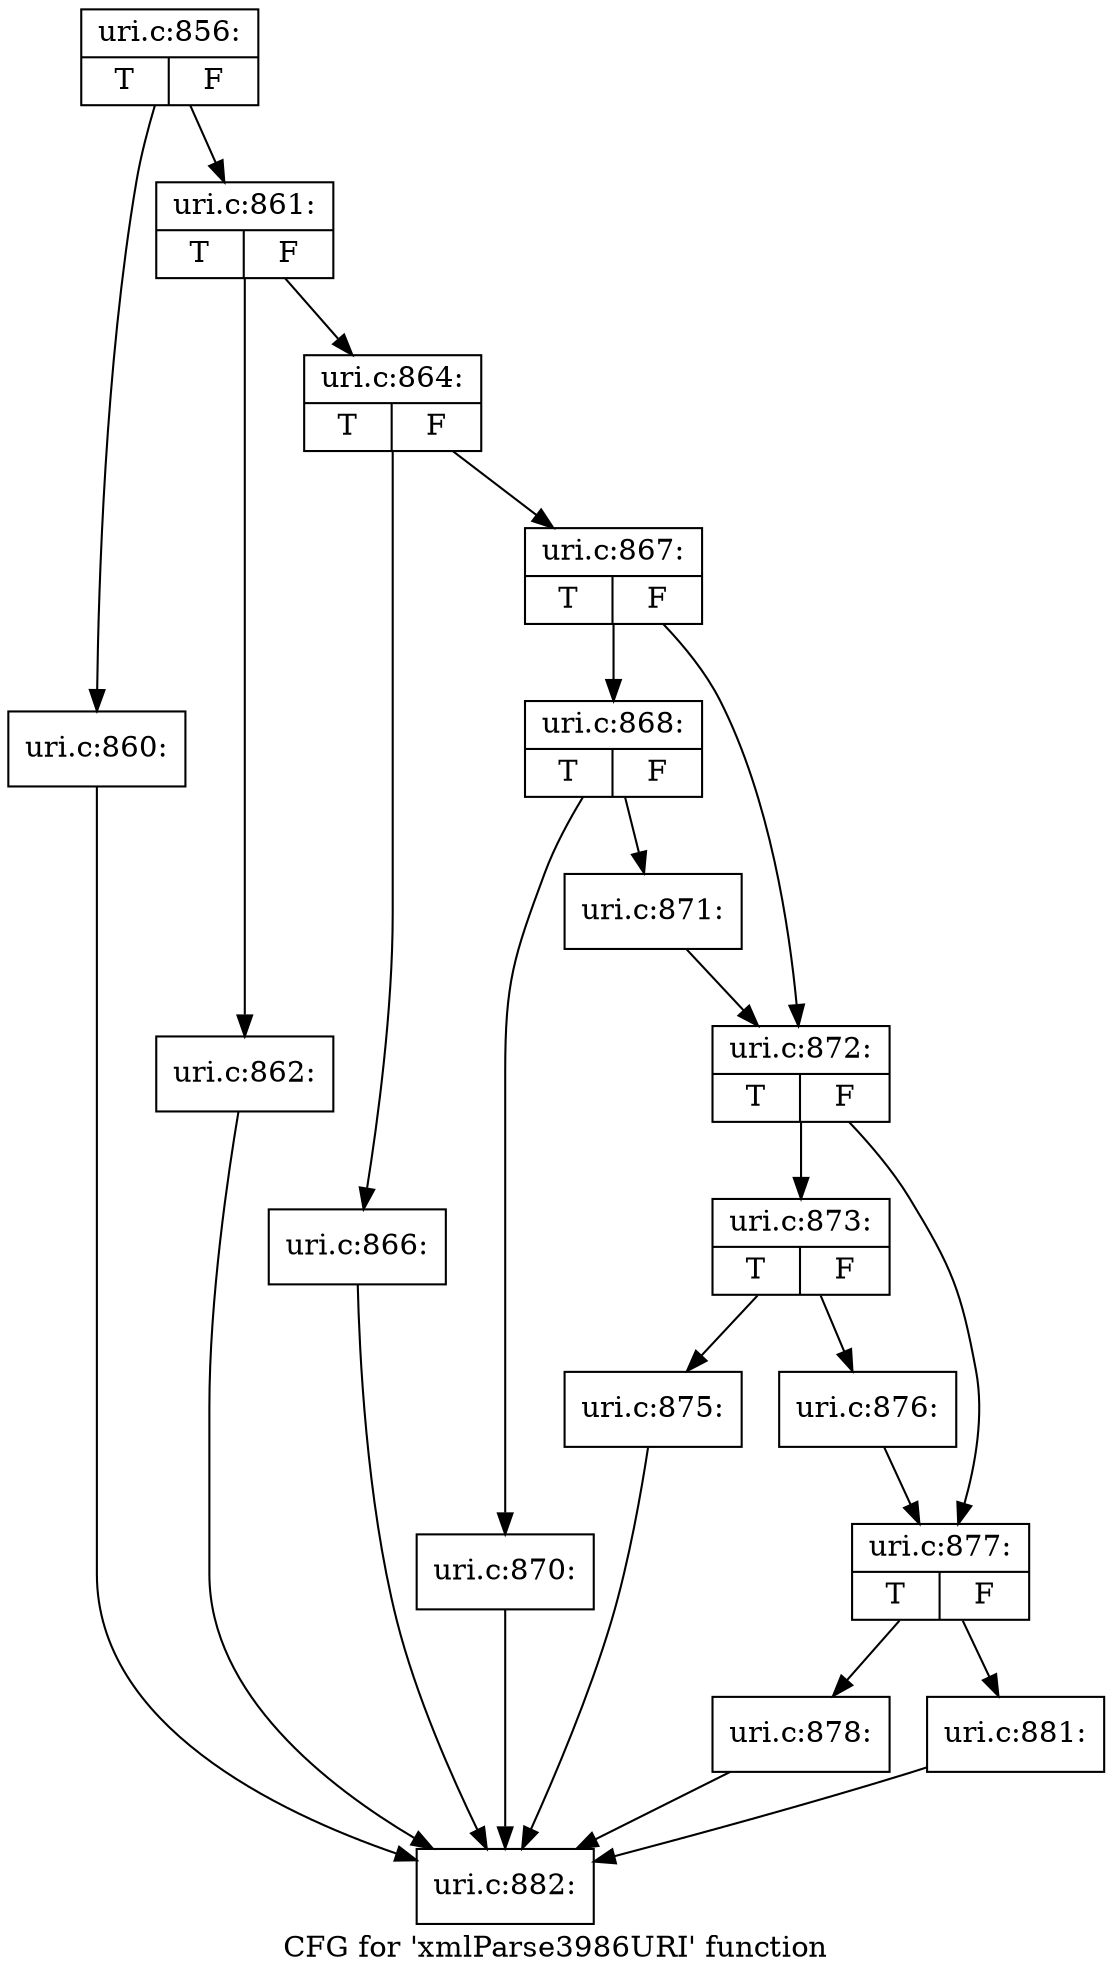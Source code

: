 digraph "CFG for 'xmlParse3986URI' function" {
	label="CFG for 'xmlParse3986URI' function";

	Node0x490a0b0 [shape=record,label="{uri.c:856:|{<s0>T|<s1>F}}"];
	Node0x490a0b0 -> Node0x4911590;
	Node0x490a0b0 -> Node0x49118c0;
	Node0x4911590 [shape=record,label="{uri.c:860:}"];
	Node0x4911590 -> Node0x4910400;
	Node0x49118c0 [shape=record,label="{uri.c:861:|{<s0>T|<s1>F}}"];
	Node0x49118c0 -> Node0x4911c40;
	Node0x49118c0 -> Node0x4911c90;
	Node0x4911c40 [shape=record,label="{uri.c:862:}"];
	Node0x4911c40 -> Node0x4910400;
	Node0x4911c90 [shape=record,label="{uri.c:864:|{<s0>T|<s1>F}}"];
	Node0x4911c90 -> Node0x49129d0;
	Node0x4911c90 -> Node0x4912aa0;
	Node0x49129d0 [shape=record,label="{uri.c:866:}"];
	Node0x49129d0 -> Node0x4910400;
	Node0x4912aa0 [shape=record,label="{uri.c:867:|{<s0>T|<s1>F}}"];
	Node0x4912aa0 -> Node0x4912da0;
	Node0x4912aa0 -> Node0x4912df0;
	Node0x4912da0 [shape=record,label="{uri.c:868:|{<s0>T|<s1>F}}"];
	Node0x4912da0 -> Node0x4912760;
	Node0x4912da0 -> Node0x4913660;
	Node0x4912760 [shape=record,label="{uri.c:870:}"];
	Node0x4912760 -> Node0x4910400;
	Node0x4913660 [shape=record,label="{uri.c:871:}"];
	Node0x4913660 -> Node0x4912df0;
	Node0x4912df0 [shape=record,label="{uri.c:872:|{<s0>T|<s1>F}}"];
	Node0x4912df0 -> Node0x49138d0;
	Node0x4912df0 -> Node0x4913d50;
	Node0x49138d0 [shape=record,label="{uri.c:873:|{<s0>T|<s1>F}}"];
	Node0x49138d0 -> Node0x4914680;
	Node0x49138d0 -> Node0x49148f0;
	Node0x4914680 [shape=record,label="{uri.c:875:}"];
	Node0x4914680 -> Node0x4910400;
	Node0x49148f0 [shape=record,label="{uri.c:876:}"];
	Node0x49148f0 -> Node0x4913d50;
	Node0x4913d50 [shape=record,label="{uri.c:877:|{<s0>T|<s1>F}}"];
	Node0x4913d50 -> Node0x4914cd0;
	Node0x4913d50 -> Node0x4914d20;
	Node0x4914cd0 [shape=record,label="{uri.c:878:}"];
	Node0x4914cd0 -> Node0x4910400;
	Node0x4914d20 [shape=record,label="{uri.c:881:}"];
	Node0x4914d20 -> Node0x4910400;
	Node0x4910400 [shape=record,label="{uri.c:882:}"];
}
